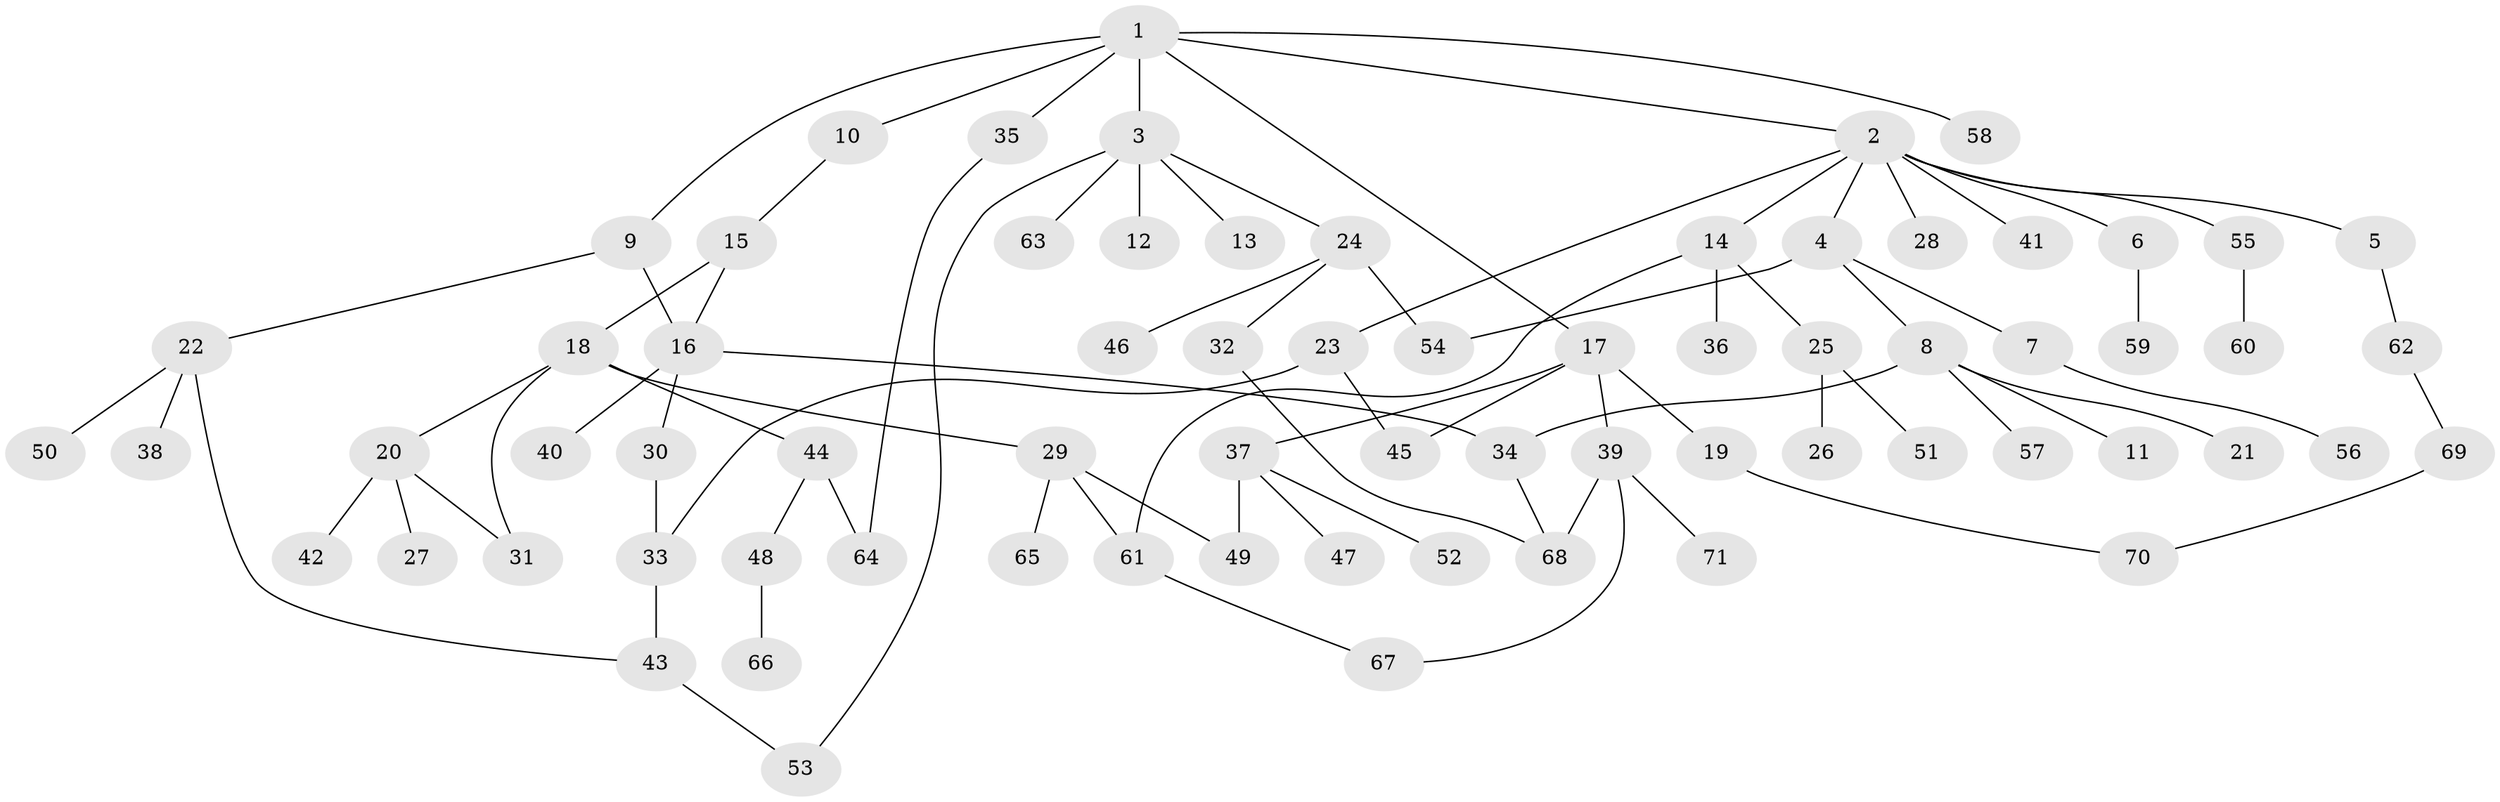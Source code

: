 // Generated by graph-tools (version 1.1) at 2025/41/03/09/25 04:41:23]
// undirected, 71 vertices, 85 edges
graph export_dot {
graph [start="1"]
  node [color=gray90,style=filled];
  1;
  2;
  3;
  4;
  5;
  6;
  7;
  8;
  9;
  10;
  11;
  12;
  13;
  14;
  15;
  16;
  17;
  18;
  19;
  20;
  21;
  22;
  23;
  24;
  25;
  26;
  27;
  28;
  29;
  30;
  31;
  32;
  33;
  34;
  35;
  36;
  37;
  38;
  39;
  40;
  41;
  42;
  43;
  44;
  45;
  46;
  47;
  48;
  49;
  50;
  51;
  52;
  53;
  54;
  55;
  56;
  57;
  58;
  59;
  60;
  61;
  62;
  63;
  64;
  65;
  66;
  67;
  68;
  69;
  70;
  71;
  1 -- 2;
  1 -- 3;
  1 -- 9;
  1 -- 10;
  1 -- 17;
  1 -- 35;
  1 -- 58;
  2 -- 4;
  2 -- 5;
  2 -- 6;
  2 -- 14;
  2 -- 23;
  2 -- 28;
  2 -- 41;
  2 -- 55;
  3 -- 12;
  3 -- 13;
  3 -- 24;
  3 -- 63;
  3 -- 53;
  4 -- 7;
  4 -- 8;
  4 -- 54;
  5 -- 62;
  6 -- 59;
  7 -- 56;
  8 -- 11;
  8 -- 21;
  8 -- 57;
  8 -- 34;
  9 -- 16;
  9 -- 22;
  10 -- 15;
  14 -- 25;
  14 -- 36;
  14 -- 61;
  15 -- 18;
  15 -- 16;
  16 -- 30;
  16 -- 34;
  16 -- 40;
  17 -- 19;
  17 -- 37;
  17 -- 39;
  17 -- 45;
  18 -- 20;
  18 -- 29;
  18 -- 31;
  18 -- 44;
  19 -- 70;
  20 -- 27;
  20 -- 42;
  20 -- 31;
  22 -- 38;
  22 -- 50;
  22 -- 43;
  23 -- 33;
  23 -- 45;
  24 -- 32;
  24 -- 46;
  24 -- 54;
  25 -- 26;
  25 -- 51;
  29 -- 61;
  29 -- 65;
  29 -- 49;
  30 -- 33;
  32 -- 68;
  33 -- 43;
  34 -- 68;
  35 -- 64;
  37 -- 47;
  37 -- 49;
  37 -- 52;
  39 -- 67;
  39 -- 68;
  39 -- 71;
  43 -- 53;
  44 -- 48;
  44 -- 64;
  48 -- 66;
  55 -- 60;
  61 -- 67;
  62 -- 69;
  69 -- 70;
}
